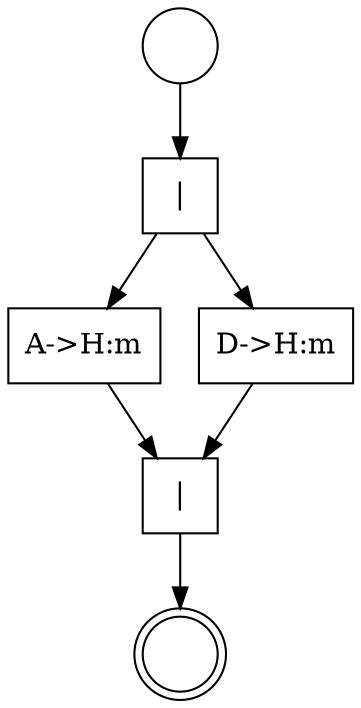 digraph "Simple_parallelStruct.gv" {
	0 [label="" shape=circle]
	1 [label="A->H:m" shape=rect]
	2 [label="D->H:m" shape=rect]
	3 [label="|" shape=square]
	3 -> 1
	3 -> 2
	4 [label="|" shape=square]
	1 -> 4
	2 -> 4
	0 -> 3
	4 -> 5
	5 [label="" shape=doublecircle]
}
